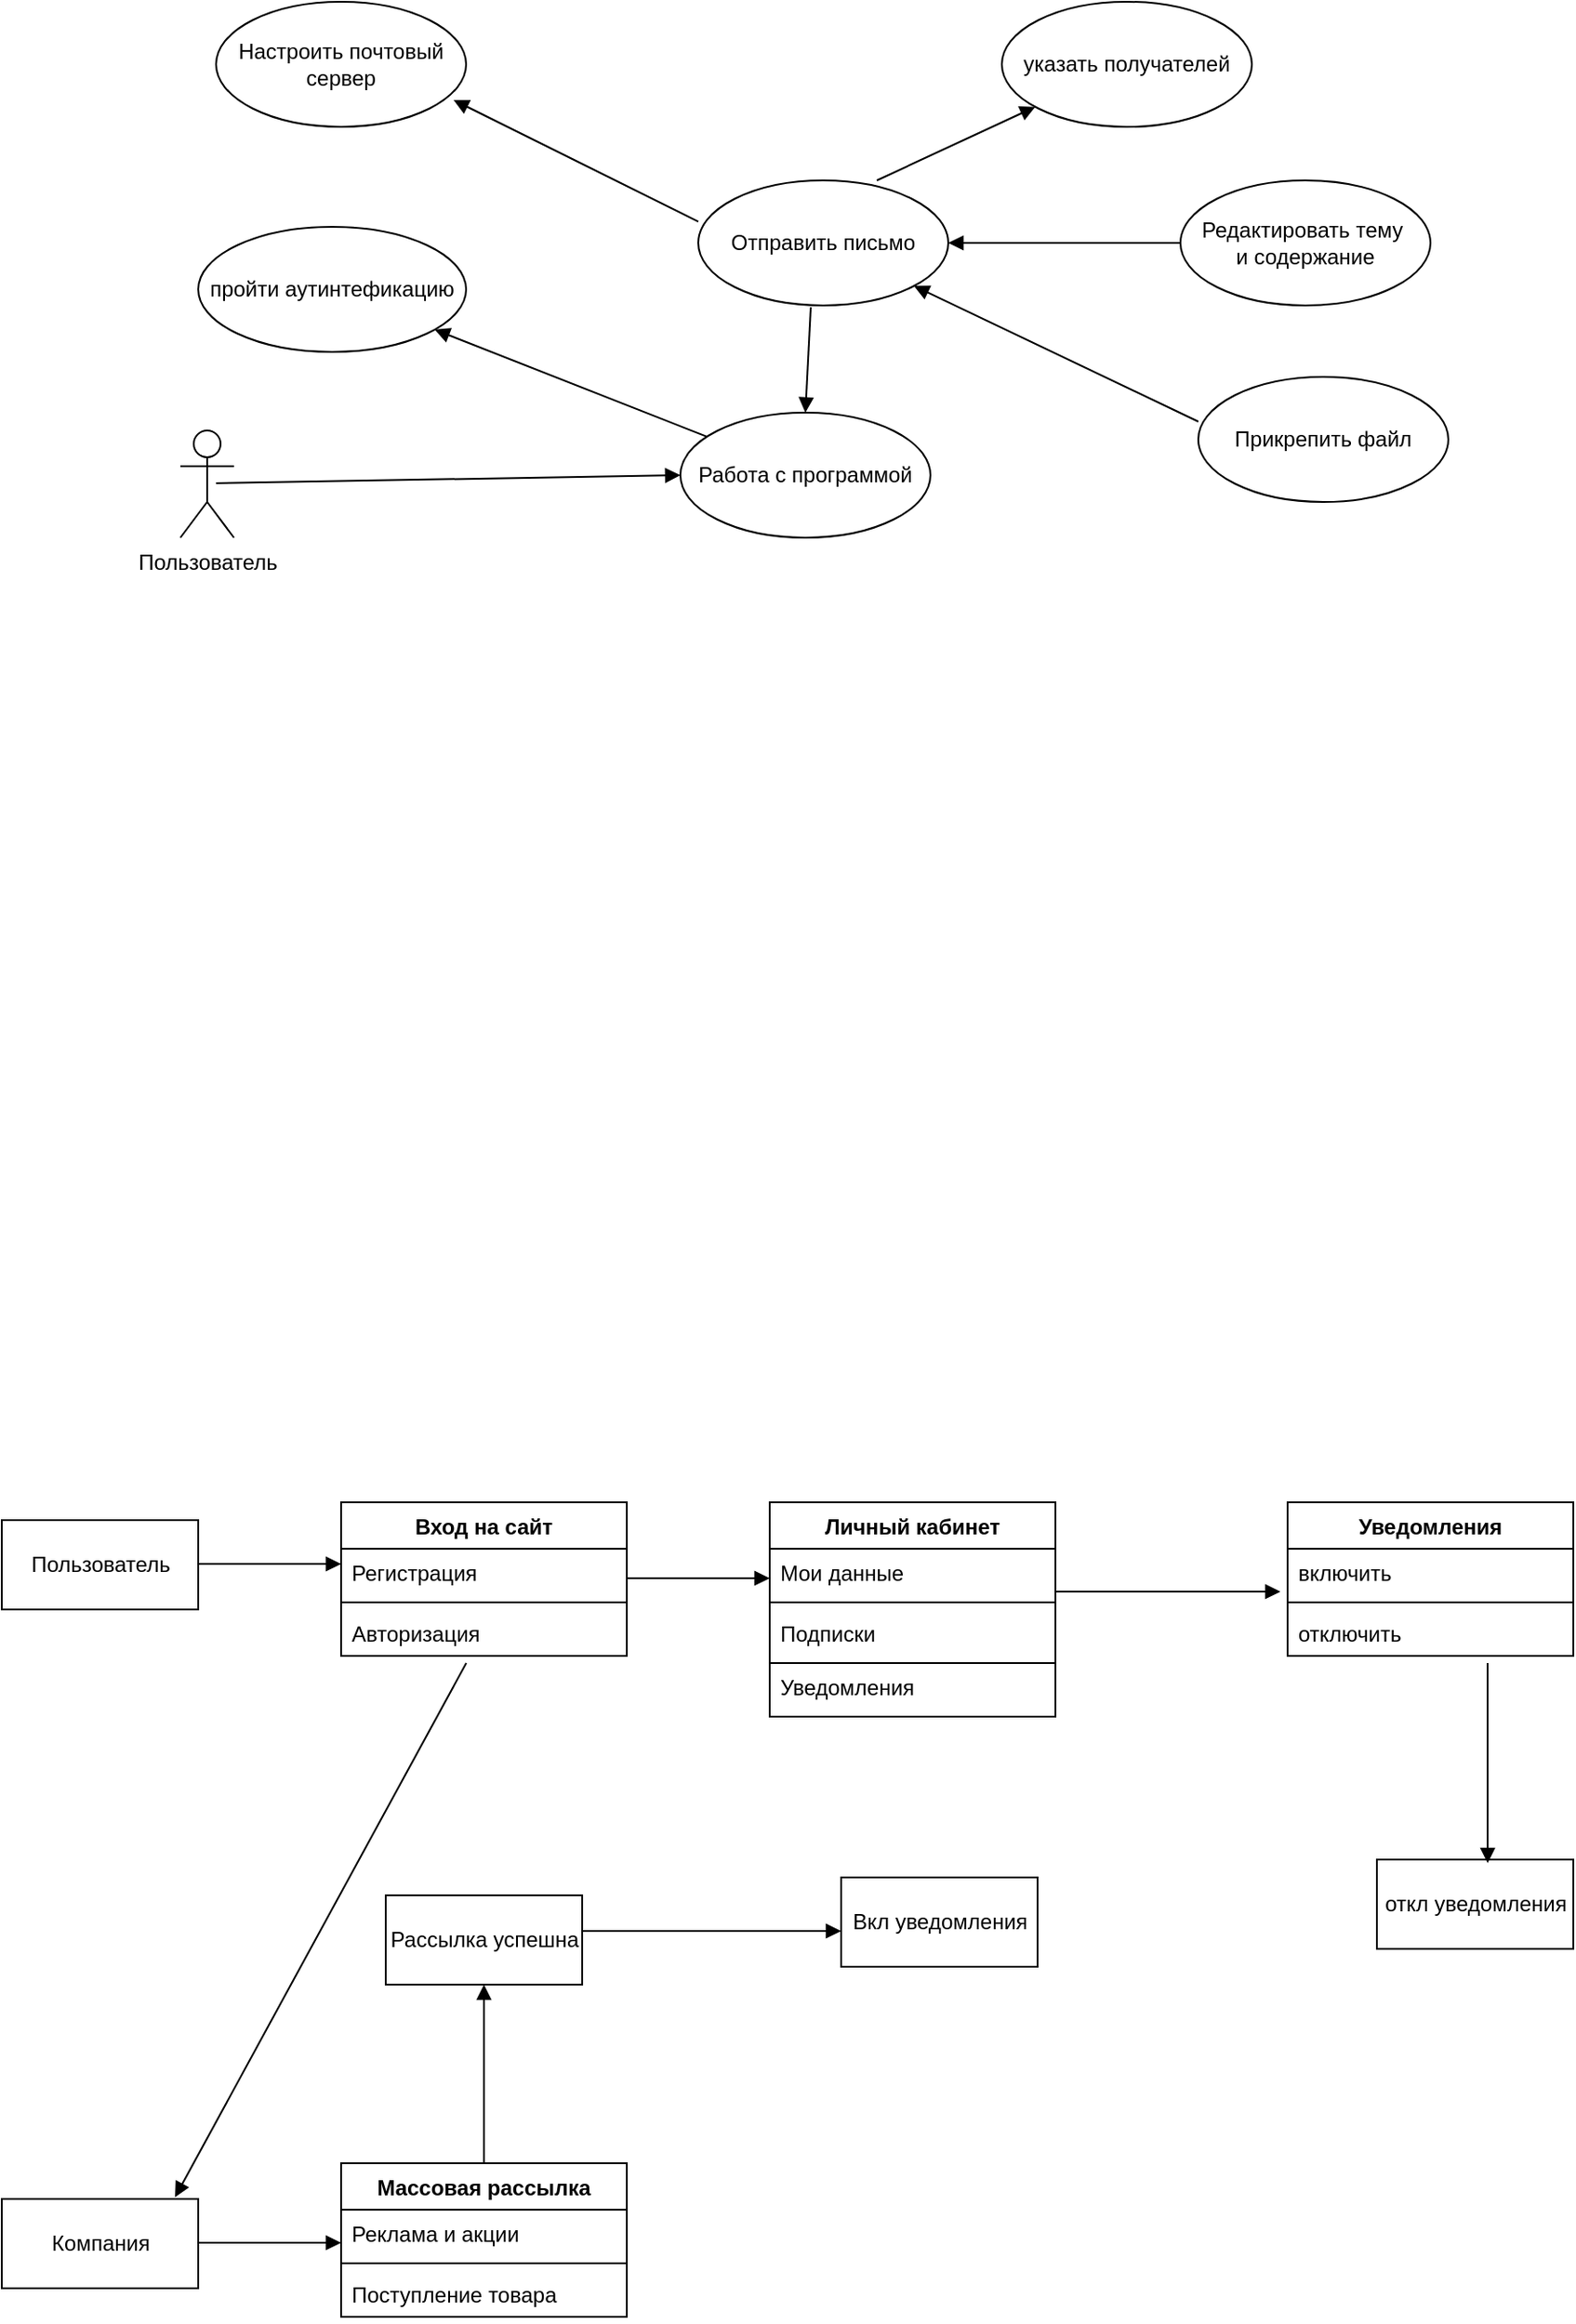 <mxfile version="20.4.1" type="github"><diagram id="l9cHqWZUdXA8P6yf-Pb6" name="Страница 1"><mxGraphModel dx="2249" dy="1963" grid="1" gridSize="10" guides="1" tooltips="1" connect="1" arrows="1" fold="1" page="1" pageScale="1" pageWidth="827" pageHeight="1169" math="0" shadow="0"><root><mxCell id="0"/><mxCell id="1" parent="0"/><mxCell id="DjLLML4nErGbfzujifSx-5" value="Пользователь" style="html=1;" vertex="1" parent="1"><mxGeometry x="-210" y="70" width="110" height="50" as="geometry"/></mxCell><mxCell id="DjLLML4nErGbfzujifSx-6" value="Рассылка успешна" style="html=1;" vertex="1" parent="1"><mxGeometry x="5" y="280" width="110" height="50" as="geometry"/></mxCell><mxCell id="DjLLML4nErGbfzujifSx-7" value="" style="html=1;verticalAlign=bottom;endArrow=block;rounded=0;" edge="1" parent="1"><mxGeometry width="80" relative="1" as="geometry"><mxPoint x="-100" y="94.5" as="sourcePoint"/><mxPoint x="-20" y="94.5" as="targetPoint"/></mxGeometry></mxCell><mxCell id="DjLLML4nErGbfzujifSx-8" value="Вход на сайт" style="swimlane;fontStyle=1;align=center;verticalAlign=top;childLayout=stackLayout;horizontal=1;startSize=26;horizontalStack=0;resizeParent=1;resizeParentMax=0;resizeLast=0;collapsible=1;marginBottom=0;" vertex="1" parent="1"><mxGeometry x="-20" y="60" width="160" height="86" as="geometry"/></mxCell><mxCell id="DjLLML4nErGbfzujifSx-9" value="Регистрация" style="text;strokeColor=none;fillColor=none;align=left;verticalAlign=top;spacingLeft=4;spacingRight=4;overflow=hidden;rotatable=0;points=[[0,0.5],[1,0.5]];portConstraint=eastwest;" vertex="1" parent="DjLLML4nErGbfzujifSx-8"><mxGeometry y="26" width="160" height="26" as="geometry"/></mxCell><mxCell id="DjLLML4nErGbfzujifSx-10" value="" style="line;strokeWidth=1;fillColor=none;align=left;verticalAlign=middle;spacingTop=-1;spacingLeft=3;spacingRight=3;rotatable=0;labelPosition=right;points=[];portConstraint=eastwest;strokeColor=inherit;" vertex="1" parent="DjLLML4nErGbfzujifSx-8"><mxGeometry y="52" width="160" height="8" as="geometry"/></mxCell><mxCell id="DjLLML4nErGbfzujifSx-11" value="Авторизация" style="text;strokeColor=none;fillColor=none;align=left;verticalAlign=top;spacingLeft=4;spacingRight=4;overflow=hidden;rotatable=0;points=[[0,0.5],[1,0.5]];portConstraint=eastwest;" vertex="1" parent="DjLLML4nErGbfzujifSx-8"><mxGeometry y="60" width="160" height="26" as="geometry"/></mxCell><mxCell id="DjLLML4nErGbfzujifSx-15" value="" style="html=1;verticalAlign=bottom;endArrow=block;rounded=0;" edge="1" parent="1"><mxGeometry width="80" relative="1" as="geometry"><mxPoint x="140" y="102.5" as="sourcePoint"/><mxPoint x="220" y="102.5" as="targetPoint"/></mxGeometry></mxCell><mxCell id="DjLLML4nErGbfzujifSx-16" value="Личный кабинет" style="swimlane;fontStyle=1;align=center;verticalAlign=top;childLayout=stackLayout;horizontal=1;startSize=26;horizontalStack=0;resizeParent=1;resizeParentMax=0;resizeLast=0;collapsible=1;marginBottom=0;" vertex="1" parent="1"><mxGeometry x="220" y="60" width="160" height="120" as="geometry"/></mxCell><mxCell id="DjLLML4nErGbfzujifSx-17" value="Мои данные" style="text;strokeColor=none;fillColor=none;align=left;verticalAlign=top;spacingLeft=4;spacingRight=4;overflow=hidden;rotatable=0;points=[[0,0.5],[1,0.5]];portConstraint=eastwest;" vertex="1" parent="DjLLML4nErGbfzujifSx-16"><mxGeometry y="26" width="160" height="26" as="geometry"/></mxCell><mxCell id="DjLLML4nErGbfzujifSx-18" value="" style="line;strokeWidth=1;fillColor=none;align=left;verticalAlign=middle;spacingTop=-1;spacingLeft=3;spacingRight=3;rotatable=0;labelPosition=right;points=[];portConstraint=eastwest;strokeColor=inherit;" vertex="1" parent="DjLLML4nErGbfzujifSx-16"><mxGeometry y="52" width="160" height="8" as="geometry"/></mxCell><mxCell id="DjLLML4nErGbfzujifSx-19" value="Подписки" style="text;strokeColor=none;fillColor=none;align=left;verticalAlign=top;spacingLeft=4;spacingRight=4;overflow=hidden;rotatable=0;points=[[0,0.5],[1,0.5]];portConstraint=eastwest;" vertex="1" parent="DjLLML4nErGbfzujifSx-16"><mxGeometry y="60" width="160" height="30" as="geometry"/></mxCell><mxCell id="DjLLML4nErGbfzujifSx-25" value="Уведомления" style="text;strokeColor=default;fillColor=none;align=left;verticalAlign=top;spacingLeft=4;spacingRight=4;overflow=hidden;rotatable=0;points=[[0,0.5],[1,0.5]];portConstraint=eastwest;" vertex="1" parent="DjLLML4nErGbfzujifSx-16"><mxGeometry y="90" width="160" height="30" as="geometry"/></mxCell><mxCell id="DjLLML4nErGbfzujifSx-26" value="Компания" style="html=1;strokeColor=default;" vertex="1" parent="1"><mxGeometry x="-210" y="450" width="110" height="50" as="geometry"/></mxCell><mxCell id="DjLLML4nErGbfzujifSx-27" value="" style="html=1;verticalAlign=bottom;endArrow=block;rounded=0;" edge="1" parent="1"><mxGeometry width="80" relative="1" as="geometry"><mxPoint x="-100" y="474.5" as="sourcePoint"/><mxPoint x="-20" y="474.5" as="targetPoint"/></mxGeometry></mxCell><mxCell id="DjLLML4nErGbfzujifSx-29" value="Массовая рассылка" style="swimlane;fontStyle=1;align=center;verticalAlign=top;childLayout=stackLayout;horizontal=1;startSize=26;horizontalStack=0;resizeParent=1;resizeParentMax=0;resizeLast=0;collapsible=1;marginBottom=0;strokeColor=default;" vertex="1" parent="1"><mxGeometry x="-20" y="430" width="160" height="86" as="geometry"/></mxCell><mxCell id="DjLLML4nErGbfzujifSx-30" value="Реклама и акции" style="text;strokeColor=none;fillColor=none;align=left;verticalAlign=top;spacingLeft=4;spacingRight=4;overflow=hidden;rotatable=0;points=[[0,0.5],[1,0.5]];portConstraint=eastwest;" vertex="1" parent="DjLLML4nErGbfzujifSx-29"><mxGeometry y="26" width="160" height="26" as="geometry"/></mxCell><mxCell id="DjLLML4nErGbfzujifSx-31" value="" style="line;strokeWidth=1;fillColor=none;align=left;verticalAlign=middle;spacingTop=-1;spacingLeft=3;spacingRight=3;rotatable=0;labelPosition=right;points=[];portConstraint=eastwest;strokeColor=inherit;" vertex="1" parent="DjLLML4nErGbfzujifSx-29"><mxGeometry y="52" width="160" height="8" as="geometry"/></mxCell><mxCell id="DjLLML4nErGbfzujifSx-32" value="Поступление товара" style="text;strokeColor=none;fillColor=none;align=left;verticalAlign=top;spacingLeft=4;spacingRight=4;overflow=hidden;rotatable=0;points=[[0,0.5],[1,0.5]];portConstraint=eastwest;" vertex="1" parent="DjLLML4nErGbfzujifSx-29"><mxGeometry y="60" width="160" height="26" as="geometry"/></mxCell><mxCell id="DjLLML4nErGbfzujifSx-33" value="" style="html=1;verticalAlign=bottom;endArrow=block;rounded=0;entryX=0.5;entryY=1;entryDx=0;entryDy=0;exitX=0.5;exitY=0;exitDx=0;exitDy=0;" edge="1" parent="1" source="DjLLML4nErGbfzujifSx-29" target="DjLLML4nErGbfzujifSx-6"><mxGeometry width="80" relative="1" as="geometry"><mxPoint x="20" y="380" as="sourcePoint"/><mxPoint x="100" y="380" as="targetPoint"/></mxGeometry></mxCell><mxCell id="DjLLML4nErGbfzujifSx-35" value="Уведомления" style="swimlane;fontStyle=1;align=center;verticalAlign=top;childLayout=stackLayout;horizontal=1;startSize=26;horizontalStack=0;resizeParent=1;resizeParentMax=0;resizeLast=0;collapsible=1;marginBottom=0;strokeColor=default;" vertex="1" parent="1"><mxGeometry x="510" y="60" width="160" height="86" as="geometry"/></mxCell><mxCell id="DjLLML4nErGbfzujifSx-36" value="включить" style="text;strokeColor=none;fillColor=none;align=left;verticalAlign=top;spacingLeft=4;spacingRight=4;overflow=hidden;rotatable=0;points=[[0,0.5],[1,0.5]];portConstraint=eastwest;" vertex="1" parent="DjLLML4nErGbfzujifSx-35"><mxGeometry y="26" width="160" height="26" as="geometry"/></mxCell><mxCell id="DjLLML4nErGbfzujifSx-37" value="" style="line;strokeWidth=1;fillColor=none;align=left;verticalAlign=middle;spacingTop=-1;spacingLeft=3;spacingRight=3;rotatable=0;labelPosition=right;points=[];portConstraint=eastwest;strokeColor=inherit;" vertex="1" parent="DjLLML4nErGbfzujifSx-35"><mxGeometry y="52" width="160" height="8" as="geometry"/></mxCell><mxCell id="DjLLML4nErGbfzujifSx-38" value="отключить" style="text;strokeColor=none;fillColor=none;align=left;verticalAlign=top;spacingLeft=4;spacingRight=4;overflow=hidden;rotatable=0;points=[[0,0.5],[1,0.5]];portConstraint=eastwest;" vertex="1" parent="DjLLML4nErGbfzujifSx-35"><mxGeometry y="60" width="160" height="26" as="geometry"/></mxCell><mxCell id="DjLLML4nErGbfzujifSx-39" value="" style="html=1;verticalAlign=bottom;endArrow=block;rounded=0;entryX=-0.025;entryY=0.923;entryDx=0;entryDy=0;entryPerimeter=0;" edge="1" parent="1" target="DjLLML4nErGbfzujifSx-36"><mxGeometry width="80" relative="1" as="geometry"><mxPoint x="380" y="110" as="sourcePoint"/><mxPoint x="460" y="110" as="targetPoint"/></mxGeometry></mxCell><mxCell id="DjLLML4nErGbfzujifSx-40" value="откл уведомления" style="html=1;strokeColor=default;" vertex="1" parent="1"><mxGeometry x="560" y="260" width="110" height="50" as="geometry"/></mxCell><mxCell id="DjLLML4nErGbfzujifSx-41" value="Вкл уведомления" style="html=1;strokeColor=default;" vertex="1" parent="1"><mxGeometry x="260" y="270" width="110" height="50" as="geometry"/></mxCell><mxCell id="DjLLML4nErGbfzujifSx-42" value="" style="html=1;verticalAlign=bottom;endArrow=block;rounded=0;" edge="1" parent="1"><mxGeometry width="80" relative="1" as="geometry"><mxPoint x="115" y="300" as="sourcePoint"/><mxPoint x="260" y="300" as="targetPoint"/></mxGeometry></mxCell><mxCell id="DjLLML4nErGbfzujifSx-43" value="" style="html=1;verticalAlign=bottom;endArrow=block;rounded=0;entryX=0.564;entryY=0.04;entryDx=0;entryDy=0;entryPerimeter=0;" edge="1" parent="1" target="DjLLML4nErGbfzujifSx-40"><mxGeometry width="80" relative="1" as="geometry"><mxPoint x="622" y="150" as="sourcePoint"/><mxPoint x="660" y="170" as="targetPoint"/></mxGeometry></mxCell><mxCell id="DjLLML4nErGbfzujifSx-44" value="" style="html=1;verticalAlign=bottom;endArrow=block;rounded=0;exitX=0.438;exitY=1.154;exitDx=0;exitDy=0;exitPerimeter=0;entryX=0.882;entryY=-0.02;entryDx=0;entryDy=0;entryPerimeter=0;" edge="1" parent="1" source="DjLLML4nErGbfzujifSx-11" target="DjLLML4nErGbfzujifSx-26"><mxGeometry width="80" relative="1" as="geometry"><mxPoint x="-50" y="210" as="sourcePoint"/><mxPoint x="30" y="210" as="targetPoint"/></mxGeometry></mxCell><mxCell id="DjLLML4nErGbfzujifSx-45" value="Пользователь" style="shape=umlActor;verticalLabelPosition=bottom;verticalAlign=top;html=1;strokeColor=default;" vertex="1" parent="1"><mxGeometry x="-110" y="-540" width="30" height="60" as="geometry"/></mxCell><mxCell id="DjLLML4nErGbfzujifSx-46" value="" style="html=1;verticalAlign=bottom;endArrow=block;rounded=0;entryX=0;entryY=0.5;entryDx=0;entryDy=0;" edge="1" parent="1" target="DjLLML4nErGbfzujifSx-47"><mxGeometry x="-1" y="282" width="80" relative="1" as="geometry"><mxPoint x="-90" y="-510.5" as="sourcePoint"/><mxPoint x="-10" y="-510.5" as="targetPoint"/><mxPoint x="-270" y="202" as="offset"/></mxGeometry></mxCell><mxCell id="DjLLML4nErGbfzujifSx-47" value="Работа с программой" style="ellipse;whiteSpace=wrap;html=1;strokeColor=default;" vertex="1" parent="1"><mxGeometry x="170" y="-550" width="140" height="70" as="geometry"/></mxCell><mxCell id="DjLLML4nErGbfzujifSx-48" value="пройти аутинтефикацию" style="ellipse;whiteSpace=wrap;html=1;strokeColor=default;" vertex="1" parent="1"><mxGeometry x="-100" y="-654" width="150" height="70" as="geometry"/></mxCell><mxCell id="DjLLML4nErGbfzujifSx-49" value="" style="html=1;verticalAlign=bottom;endArrow=block;rounded=0;" edge="1" parent="1" source="DjLLML4nErGbfzujifSx-47" target="DjLLML4nErGbfzujifSx-48"><mxGeometry y="10" width="80" relative="1" as="geometry"><mxPoint x="90" y="-584" as="sourcePoint"/><mxPoint x="170" y="-584" as="targetPoint"/><mxPoint as="offset"/></mxGeometry></mxCell><mxCell id="DjLLML4nErGbfzujifSx-50" value="Настроить почтовый&lt;br&gt;сервер" style="ellipse;whiteSpace=wrap;html=1;strokeColor=default;" vertex="1" parent="1"><mxGeometry x="-90" y="-780" width="140" height="70" as="geometry"/></mxCell><mxCell id="DjLLML4nErGbfzujifSx-51" value="Отправить письмо" style="ellipse;whiteSpace=wrap;html=1;strokeColor=default;" vertex="1" parent="1"><mxGeometry x="180" y="-680" width="140" height="70" as="geometry"/></mxCell><mxCell id="DjLLML4nErGbfzujifSx-52" value="" style="html=1;verticalAlign=bottom;endArrow=block;rounded=0;entryX=0.95;entryY=0.786;entryDx=0;entryDy=0;entryPerimeter=0;exitX=0;exitY=0.329;exitDx=0;exitDy=0;exitPerimeter=0;" edge="1" parent="1" source="DjLLML4nErGbfzujifSx-51" target="DjLLML4nErGbfzujifSx-50"><mxGeometry width="80" relative="1" as="geometry"><mxPoint x="90" y="-690" as="sourcePoint"/><mxPoint x="170" y="-690" as="targetPoint"/></mxGeometry></mxCell><mxCell id="DjLLML4nErGbfzujifSx-53" value="" style="html=1;verticalAlign=bottom;endArrow=block;rounded=0;entryX=0.5;entryY=0;entryDx=0;entryDy=0;exitX=0.45;exitY=1.014;exitDx=0;exitDy=0;exitPerimeter=0;" edge="1" parent="1" source="DjLLML4nErGbfzujifSx-51" target="DjLLML4nErGbfzujifSx-47"><mxGeometry width="80" relative="1" as="geometry"><mxPoint x="200" y="-580" as="sourcePoint"/><mxPoint x="280" y="-580" as="targetPoint"/></mxGeometry></mxCell><mxCell id="DjLLML4nErGbfzujifSx-54" value="указать получателей" style="ellipse;whiteSpace=wrap;html=1;strokeColor=default;" vertex="1" parent="1"><mxGeometry x="350" y="-780" width="140" height="70" as="geometry"/></mxCell><mxCell id="DjLLML4nErGbfzujifSx-55" value="" style="html=1;verticalAlign=bottom;endArrow=block;rounded=0;" edge="1" parent="1" target="DjLLML4nErGbfzujifSx-54"><mxGeometry width="80" relative="1" as="geometry"><mxPoint x="280" y="-680" as="sourcePoint"/><mxPoint x="360" y="-680" as="targetPoint"/></mxGeometry></mxCell><mxCell id="DjLLML4nErGbfzujifSx-56" value="Прикрепить файл" style="ellipse;whiteSpace=wrap;html=1;strokeColor=default;" vertex="1" parent="1"><mxGeometry x="460" y="-570" width="140" height="70" as="geometry"/></mxCell><mxCell id="DjLLML4nErGbfzujifSx-57" value="Редактировать тему&amp;nbsp;&lt;br&gt;и содержание" style="ellipse;whiteSpace=wrap;html=1;strokeColor=default;" vertex="1" parent="1"><mxGeometry x="450" y="-680" width="140" height="70" as="geometry"/></mxCell><mxCell id="DjLLML4nErGbfzujifSx-58" value="" style="html=1;verticalAlign=bottom;endArrow=block;rounded=0;entryX=1;entryY=0.5;entryDx=0;entryDy=0;exitX=0;exitY=0.5;exitDx=0;exitDy=0;" edge="1" parent="1" source="DjLLML4nErGbfzujifSx-57" target="DjLLML4nErGbfzujifSx-51"><mxGeometry x="-0.077" y="-15" width="80" relative="1" as="geometry"><mxPoint x="350" y="-645.5" as="sourcePoint"/><mxPoint x="430" y="-645.5" as="targetPoint"/><Array as="points"/><mxPoint as="offset"/></mxGeometry></mxCell><mxCell id="DjLLML4nErGbfzujifSx-59" value="" style="html=1;verticalAlign=bottom;endArrow=block;rounded=0;exitX=0;exitY=0.357;exitDx=0;exitDy=0;exitPerimeter=0;" edge="1" parent="1" source="DjLLML4nErGbfzujifSx-56" target="DjLLML4nErGbfzujifSx-51"><mxGeometry width="80" relative="1" as="geometry"><mxPoint x="350" y="-584" as="sourcePoint"/><mxPoint x="430" y="-584" as="targetPoint"/></mxGeometry></mxCell></root></mxGraphModel></diagram></mxfile>